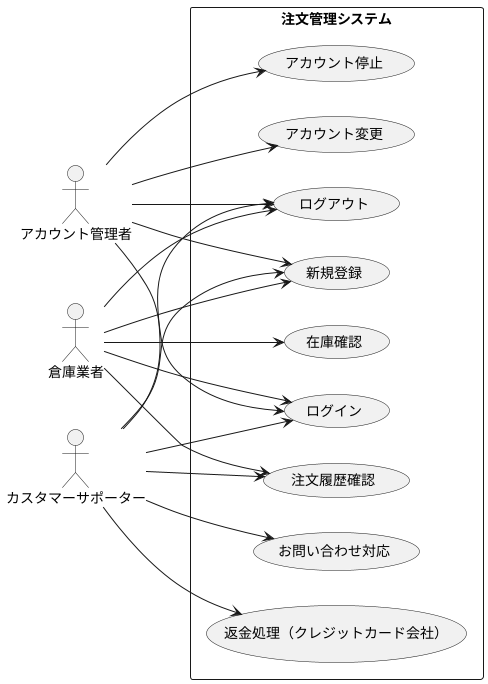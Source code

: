 @startuml 注文管理システム
left to right direction

' アクター定義
actor アカウント管理者
actor 倉庫業者
actor カスタマーサポーター

rectangle 注文管理システム {
  usecase "ログイン" as UC_Login
  usecase "ログアウト" as UC_Logout
  usecase "新規登録" as UC_Register
  usecase "注文履歴確認" as UC_CheckHistory
  usecase "在庫確認" as UC_CheckStock
  usecase "返金処理（クレジットカード会社）" as UC_Refund
  usecase "お問い合わせ対応" as UC_HandleInquiry
  usecase "アカウント変更" as UC_UpdateAccount
  usecase "アカウント停止" as UC_DeleteAccount
}

' システム管理者のユースケース
アカウント管理者 --> UC_Login
アカウント管理者 --> UC_Logout
アカウント管理者 --> UC_Register
アカウント管理者 --> UC_UpdateAccount
アカウント管理者 --> UC_DeleteAccount

' カスタマーサポーターのユースケース
カスタマーサポーター --> UC_Login
カスタマーサポーター --> UC_Logout
カスタマーサポーター --> UC_Register
カスタマーサポーター --> UC_CheckHistory
カスタマーサポーター --> UC_Refund
カスタマーサポーター --> UC_HandleInquiry

' 配送業者のユースケース
倉庫業者 --> UC_Login
倉庫業者 --> UC_Logout
倉庫業者 --> UC_Register
倉庫業者 --> UC_CheckStock
倉庫業者 --> UC_CheckHistory

@enduml
